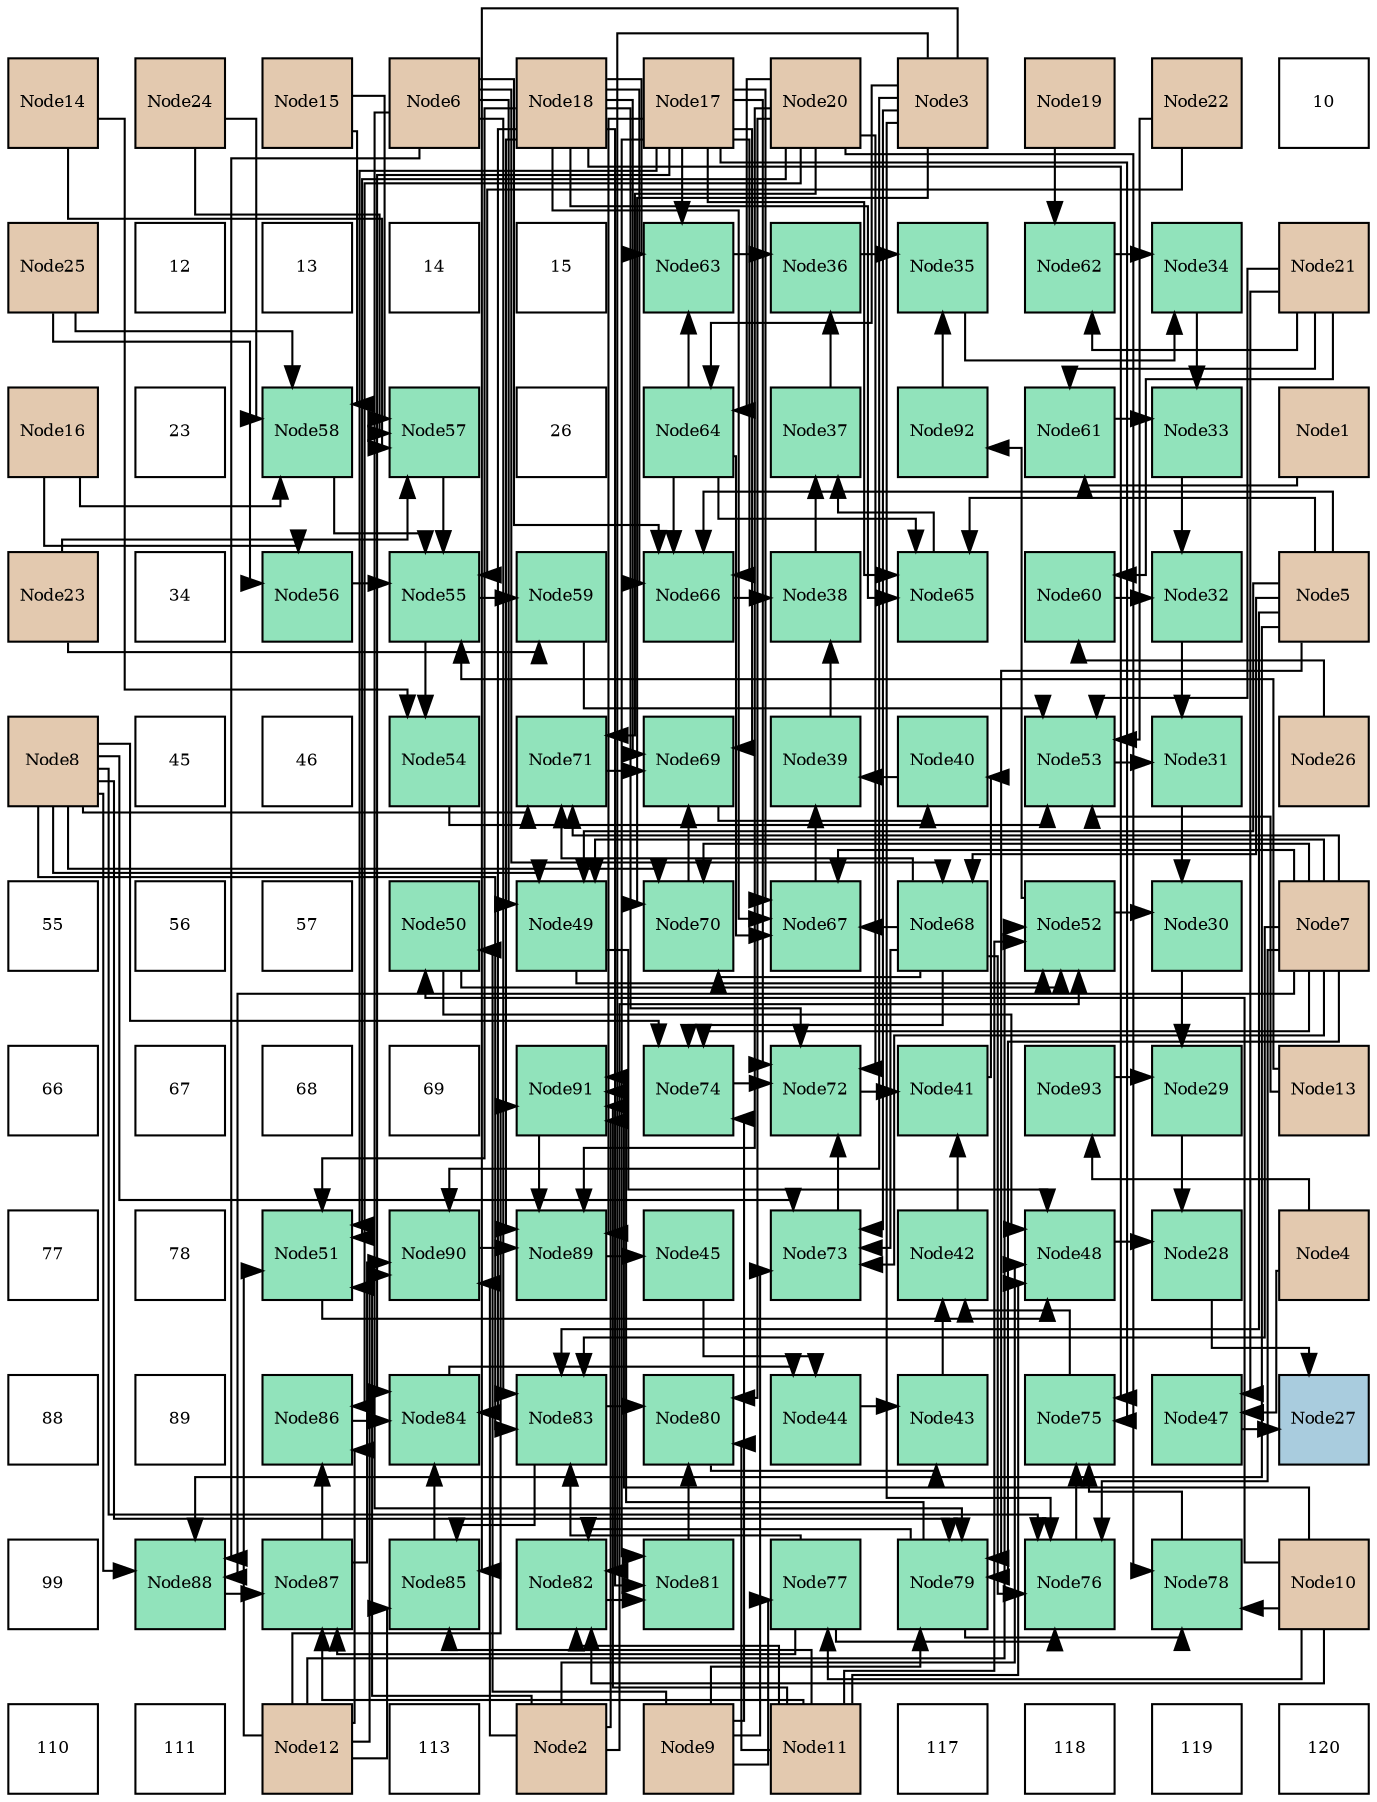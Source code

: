 digraph layout{
 rankdir=TB;
 splines=ortho;
 node [style=filled shape=square fixedsize=true width=0.6];
0[label="Node14", fontsize=8, fillcolor="#e3c9af"];
1[label="Node24", fontsize=8, fillcolor="#e3c9af"];
2[label="Node15", fontsize=8, fillcolor="#e3c9af"];
3[label="Node6", fontsize=8, fillcolor="#e3c9af"];
4[label="Node18", fontsize=8, fillcolor="#e3c9af"];
5[label="Node17", fontsize=8, fillcolor="#e3c9af"];
6[label="Node20", fontsize=8, fillcolor="#e3c9af"];
7[label="Node3", fontsize=8, fillcolor="#e3c9af"];
8[label="Node19", fontsize=8, fillcolor="#e3c9af"];
9[label="Node22", fontsize=8, fillcolor="#e3c9af"];
10[label="10", fontsize=8, fillcolor="#ffffff"];
11[label="Node25", fontsize=8, fillcolor="#e3c9af"];
12[label="12", fontsize=8, fillcolor="#ffffff"];
13[label="13", fontsize=8, fillcolor="#ffffff"];
14[label="14", fontsize=8, fillcolor="#ffffff"];
15[label="15", fontsize=8, fillcolor="#ffffff"];
16[label="Node63", fontsize=8, fillcolor="#91e3bb"];
17[label="Node36", fontsize=8, fillcolor="#91e3bb"];
18[label="Node35", fontsize=8, fillcolor="#91e3bb"];
19[label="Node62", fontsize=8, fillcolor="#91e3bb"];
20[label="Node34", fontsize=8, fillcolor="#91e3bb"];
21[label="Node21", fontsize=8, fillcolor="#e3c9af"];
22[label="Node16", fontsize=8, fillcolor="#e3c9af"];
23[label="23", fontsize=8, fillcolor="#ffffff"];
24[label="Node58", fontsize=8, fillcolor="#91e3bb"];
25[label="Node57", fontsize=8, fillcolor="#91e3bb"];
26[label="26", fontsize=8, fillcolor="#ffffff"];
27[label="Node64", fontsize=8, fillcolor="#91e3bb"];
28[label="Node37", fontsize=8, fillcolor="#91e3bb"];
29[label="Node92", fontsize=8, fillcolor="#91e3bb"];
30[label="Node61", fontsize=8, fillcolor="#91e3bb"];
31[label="Node33", fontsize=8, fillcolor="#91e3bb"];
32[label="Node1", fontsize=8, fillcolor="#e3c9af"];
33[label="Node23", fontsize=8, fillcolor="#e3c9af"];
34[label="34", fontsize=8, fillcolor="#ffffff"];
35[label="Node56", fontsize=8, fillcolor="#91e3bb"];
36[label="Node55", fontsize=8, fillcolor="#91e3bb"];
37[label="Node59", fontsize=8, fillcolor="#91e3bb"];
38[label="Node66", fontsize=8, fillcolor="#91e3bb"];
39[label="Node38", fontsize=8, fillcolor="#91e3bb"];
40[label="Node65", fontsize=8, fillcolor="#91e3bb"];
41[label="Node60", fontsize=8, fillcolor="#91e3bb"];
42[label="Node32", fontsize=8, fillcolor="#91e3bb"];
43[label="Node5", fontsize=8, fillcolor="#e3c9af"];
44[label="Node8", fontsize=8, fillcolor="#e3c9af"];
45[label="45", fontsize=8, fillcolor="#ffffff"];
46[label="46", fontsize=8, fillcolor="#ffffff"];
47[label="Node54", fontsize=8, fillcolor="#91e3bb"];
48[label="Node71", fontsize=8, fillcolor="#91e3bb"];
49[label="Node69", fontsize=8, fillcolor="#91e3bb"];
50[label="Node39", fontsize=8, fillcolor="#91e3bb"];
51[label="Node40", fontsize=8, fillcolor="#91e3bb"];
52[label="Node53", fontsize=8, fillcolor="#91e3bb"];
53[label="Node31", fontsize=8, fillcolor="#91e3bb"];
54[label="Node26", fontsize=8, fillcolor="#e3c9af"];
55[label="55", fontsize=8, fillcolor="#ffffff"];
56[label="56", fontsize=8, fillcolor="#ffffff"];
57[label="57", fontsize=8, fillcolor="#ffffff"];
58[label="Node50", fontsize=8, fillcolor="#91e3bb"];
59[label="Node49", fontsize=8, fillcolor="#91e3bb"];
60[label="Node70", fontsize=8, fillcolor="#91e3bb"];
61[label="Node67", fontsize=8, fillcolor="#91e3bb"];
62[label="Node68", fontsize=8, fillcolor="#91e3bb"];
63[label="Node52", fontsize=8, fillcolor="#91e3bb"];
64[label="Node30", fontsize=8, fillcolor="#91e3bb"];
65[label="Node7", fontsize=8, fillcolor="#e3c9af"];
66[label="66", fontsize=8, fillcolor="#ffffff"];
67[label="67", fontsize=8, fillcolor="#ffffff"];
68[label="68", fontsize=8, fillcolor="#ffffff"];
69[label="69", fontsize=8, fillcolor="#ffffff"];
70[label="Node91", fontsize=8, fillcolor="#91e3bb"];
71[label="Node74", fontsize=8, fillcolor="#91e3bb"];
72[label="Node72", fontsize=8, fillcolor="#91e3bb"];
73[label="Node41", fontsize=8, fillcolor="#91e3bb"];
74[label="Node93", fontsize=8, fillcolor="#91e3bb"];
75[label="Node29", fontsize=8, fillcolor="#91e3bb"];
76[label="Node13", fontsize=8, fillcolor="#e3c9af"];
77[label="77", fontsize=8, fillcolor="#ffffff"];
78[label="78", fontsize=8, fillcolor="#ffffff"];
79[label="Node51", fontsize=8, fillcolor="#91e3bb"];
80[label="Node90", fontsize=8, fillcolor="#91e3bb"];
81[label="Node89", fontsize=8, fillcolor="#91e3bb"];
82[label="Node45", fontsize=8, fillcolor="#91e3bb"];
83[label="Node73", fontsize=8, fillcolor="#91e3bb"];
84[label="Node42", fontsize=8, fillcolor="#91e3bb"];
85[label="Node48", fontsize=8, fillcolor="#91e3bb"];
86[label="Node28", fontsize=8, fillcolor="#91e3bb"];
87[label="Node4", fontsize=8, fillcolor="#e3c9af"];
88[label="88", fontsize=8, fillcolor="#ffffff"];
89[label="89", fontsize=8, fillcolor="#ffffff"];
90[label="Node86", fontsize=8, fillcolor="#91e3bb"];
91[label="Node84", fontsize=8, fillcolor="#91e3bb"];
92[label="Node83", fontsize=8, fillcolor="#91e3bb"];
93[label="Node80", fontsize=8, fillcolor="#91e3bb"];
94[label="Node44", fontsize=8, fillcolor="#91e3bb"];
95[label="Node43", fontsize=8, fillcolor="#91e3bb"];
96[label="Node75", fontsize=8, fillcolor="#91e3bb"];
97[label="Node47", fontsize=8, fillcolor="#91e3bb"];
98[label="Node27", fontsize=8, fillcolor="#a9ccde"];
99[label="99", fontsize=8, fillcolor="#ffffff"];
100[label="Node88", fontsize=8, fillcolor="#91e3bb"];
101[label="Node87", fontsize=8, fillcolor="#91e3bb"];
102[label="Node85", fontsize=8, fillcolor="#91e3bb"];
103[label="Node82", fontsize=8, fillcolor="#91e3bb"];
104[label="Node81", fontsize=8, fillcolor="#91e3bb"];
105[label="Node77", fontsize=8, fillcolor="#91e3bb"];
106[label="Node79", fontsize=8, fillcolor="#91e3bb"];
107[label="Node76", fontsize=8, fillcolor="#91e3bb"];
108[label="Node78", fontsize=8, fillcolor="#91e3bb"];
109[label="Node10", fontsize=8, fillcolor="#e3c9af"];
110[label="110", fontsize=8, fillcolor="#ffffff"];
111[label="111", fontsize=8, fillcolor="#ffffff"];
112[label="Node12", fontsize=8, fillcolor="#e3c9af"];
113[label="113", fontsize=8, fillcolor="#ffffff"];
114[label="Node2", fontsize=8, fillcolor="#e3c9af"];
115[label="Node9", fontsize=8, fillcolor="#e3c9af"];
116[label="Node11", fontsize=8, fillcolor="#e3c9af"];
117[label="117", fontsize=8, fillcolor="#ffffff"];
118[label="118", fontsize=8, fillcolor="#ffffff"];
119[label="119", fontsize=8, fillcolor="#ffffff"];
120[label="120", fontsize=8, fillcolor="#ffffff"];
edge [constraint=false, style=vis];86 -> 98;
97 -> 98;
75 -> 86;
85 -> 86;
64 -> 75;
74 -> 75;
53 -> 64;
63 -> 64;
42 -> 53;
52 -> 53;
31 -> 42;
41 -> 42;
20 -> 31;
30 -> 31;
18 -> 20;
19 -> 20;
17 -> 18;
29 -> 18;
28 -> 17;
16 -> 17;
39 -> 28;
40 -> 28;
50 -> 39;
38 -> 39;
51 -> 50;
61 -> 50;
73 -> 51;
49 -> 51;
84 -> 73;
72 -> 73;
95 -> 84;
96 -> 84;
94 -> 95;
93 -> 95;
82 -> 94;
91 -> 94;
81 -> 82;
47 -> 52;
37 -> 52;
76 -> 52;
21 -> 52;
9 -> 52;
104 -> 93;
92 -> 93;
116 -> 93;
6 -> 93;
102 -> 91;
90 -> 91;
5 -> 91;
4 -> 91;
80 -> 81;
70 -> 81;
5 -> 81;
4 -> 81;
6 -> 81;
36 -> 47;
0 -> 47;
36 -> 37;
33 -> 37;
60 -> 49;
48 -> 49;
5 -> 49;
4 -> 49;
83 -> 72;
71 -> 72;
5 -> 72;
4 -> 72;
6 -> 72;
107 -> 96;
108 -> 96;
5 -> 96;
4 -> 96;
103 -> 104;
5 -> 104;
4 -> 104;
92 -> 102;
7 -> 102;
116 -> 102;
112 -> 102;
101 -> 90;
112 -> 90;
6 -> 90;
101 -> 80;
114 -> 80;
7 -> 80;
112 -> 80;
63 -> 29;
59 -> 85;
58 -> 85;
79 -> 85;
114 -> 85;
116 -> 85;
59 -> 63;
58 -> 63;
114 -> 63;
116 -> 63;
112 -> 63;
35 -> 36;
25 -> 36;
24 -> 36;
76 -> 36;
9 -> 36;
27 -> 16;
5 -> 16;
4 -> 16;
27 -> 40;
43 -> 40;
5 -> 40;
4 -> 40;
27 -> 38;
43 -> 38;
3 -> 38;
5 -> 38;
4 -> 38;
27 -> 61;
62 -> 61;
65 -> 61;
5 -> 61;
4 -> 61;
62 -> 60;
7 -> 60;
65 -> 60;
44 -> 60;
62 -> 48;
65 -> 48;
44 -> 48;
6 -> 48;
62 -> 83;
7 -> 83;
65 -> 83;
44 -> 83;
115 -> 83;
62 -> 71;
65 -> 71;
44 -> 71;
115 -> 71;
62 -> 107;
105 -> 107;
7 -> 107;
65 -> 107;
44 -> 107;
106 -> 108;
109 -> 108;
6 -> 108;
106 -> 103;
7 -> 103;
109 -> 103;
116 -> 103;
105 -> 92;
43 -> 92;
3 -> 92;
65 -> 92;
44 -> 92;
105 -> 101;
100 -> 101;
116 -> 101;
106 -> 70;
114 -> 70;
109 -> 70;
116 -> 70;
112 -> 70;
87 -> 97;
21 -> 97;
43 -> 59;
3 -> 59;
65 -> 59;
44 -> 59;
115 -> 58;
109 -> 58;
114 -> 79;
112 -> 79;
5 -> 79;
4 -> 79;
6 -> 79;
22 -> 35;
11 -> 35;
0 -> 25;
2 -> 25;
33 -> 25;
1 -> 25;
2 -> 24;
22 -> 24;
1 -> 24;
11 -> 24;
21 -> 41;
54 -> 41;
32 -> 30;
21 -> 30;
8 -> 19;
21 -> 19;
7 -> 27;
6 -> 27;
43 -> 62;
3 -> 62;
115 -> 105;
109 -> 105;
43 -> 106;
3 -> 106;
65 -> 106;
44 -> 106;
115 -> 106;
43 -> 100;
3 -> 100;
65 -> 100;
44 -> 100;
87 -> 74;
edge [constraint=true, style=invis];
0 -> 11 -> 22 -> 33 -> 44 -> 55 -> 66 -> 77 -> 88 -> 99 -> 110;
1 -> 12 -> 23 -> 34 -> 45 -> 56 -> 67 -> 78 -> 89 -> 100 -> 111;
2 -> 13 -> 24 -> 35 -> 46 -> 57 -> 68 -> 79 -> 90 -> 101 -> 112;
3 -> 14 -> 25 -> 36 -> 47 -> 58 -> 69 -> 80 -> 91 -> 102 -> 113;
4 -> 15 -> 26 -> 37 -> 48 -> 59 -> 70 -> 81 -> 92 -> 103 -> 114;
5 -> 16 -> 27 -> 38 -> 49 -> 60 -> 71 -> 82 -> 93 -> 104 -> 115;
6 -> 17 -> 28 -> 39 -> 50 -> 61 -> 72 -> 83 -> 94 -> 105 -> 116;
7 -> 18 -> 29 -> 40 -> 51 -> 62 -> 73 -> 84 -> 95 -> 106 -> 117;
8 -> 19 -> 30 -> 41 -> 52 -> 63 -> 74 -> 85 -> 96 -> 107 -> 118;
9 -> 20 -> 31 -> 42 -> 53 -> 64 -> 75 -> 86 -> 97 -> 108 -> 119;
10 -> 21 -> 32 -> 43 -> 54 -> 65 -> 76 -> 87 -> 98 -> 109 -> 120;
rank = same {0 -> 1 -> 2 -> 3 -> 4 -> 5 -> 6 -> 7 -> 8 -> 9 -> 10};
rank = same {11 -> 12 -> 13 -> 14 -> 15 -> 16 -> 17 -> 18 -> 19 -> 20 -> 21};
rank = same {22 -> 23 -> 24 -> 25 -> 26 -> 27 -> 28 -> 29 -> 30 -> 31 -> 32};
rank = same {33 -> 34 -> 35 -> 36 -> 37 -> 38 -> 39 -> 40 -> 41 -> 42 -> 43};
rank = same {44 -> 45 -> 46 -> 47 -> 48 -> 49 -> 50 -> 51 -> 52 -> 53 -> 54};
rank = same {55 -> 56 -> 57 -> 58 -> 59 -> 60 -> 61 -> 62 -> 63 -> 64 -> 65};
rank = same {66 -> 67 -> 68 -> 69 -> 70 -> 71 -> 72 -> 73 -> 74 -> 75 -> 76};
rank = same {77 -> 78 -> 79 -> 80 -> 81 -> 82 -> 83 -> 84 -> 85 -> 86 -> 87};
rank = same {88 -> 89 -> 90 -> 91 -> 92 -> 93 -> 94 -> 95 -> 96 -> 97 -> 98};
rank = same {99 -> 100 -> 101 -> 102 -> 103 -> 104 -> 105 -> 106 -> 107 -> 108 -> 109};
rank = same {110 -> 111 -> 112 -> 113 -> 114 -> 115 -> 116 -> 117 -> 118 -> 119 -> 120};
}
